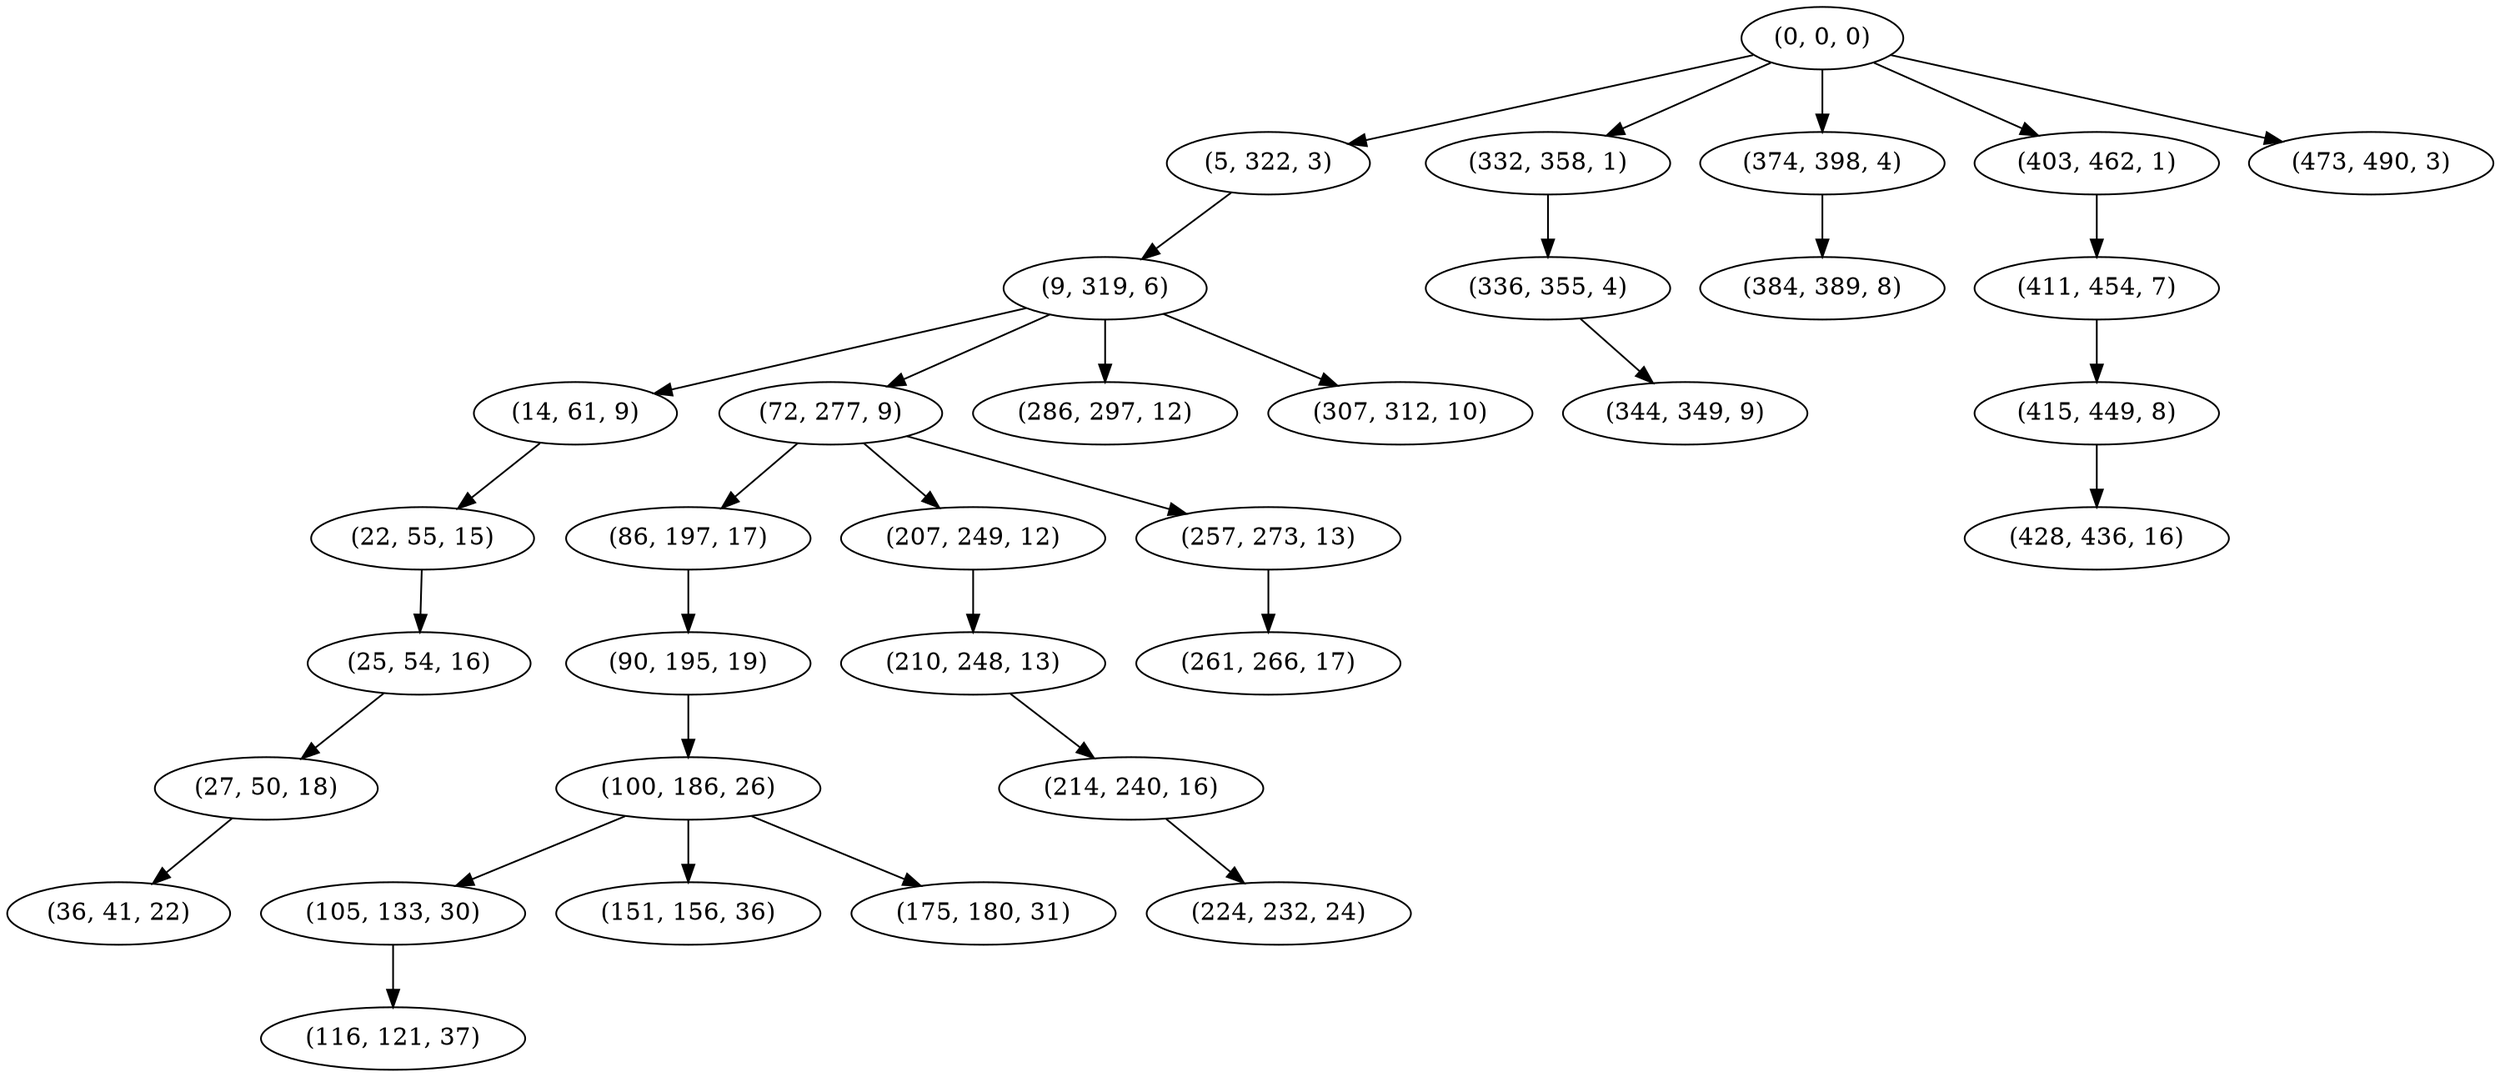 digraph tree {
    "(0, 0, 0)";
    "(5, 322, 3)";
    "(9, 319, 6)";
    "(14, 61, 9)";
    "(22, 55, 15)";
    "(25, 54, 16)";
    "(27, 50, 18)";
    "(36, 41, 22)";
    "(72, 277, 9)";
    "(86, 197, 17)";
    "(90, 195, 19)";
    "(100, 186, 26)";
    "(105, 133, 30)";
    "(116, 121, 37)";
    "(151, 156, 36)";
    "(175, 180, 31)";
    "(207, 249, 12)";
    "(210, 248, 13)";
    "(214, 240, 16)";
    "(224, 232, 24)";
    "(257, 273, 13)";
    "(261, 266, 17)";
    "(286, 297, 12)";
    "(307, 312, 10)";
    "(332, 358, 1)";
    "(336, 355, 4)";
    "(344, 349, 9)";
    "(374, 398, 4)";
    "(384, 389, 8)";
    "(403, 462, 1)";
    "(411, 454, 7)";
    "(415, 449, 8)";
    "(428, 436, 16)";
    "(473, 490, 3)";
    "(0, 0, 0)" -> "(5, 322, 3)";
    "(0, 0, 0)" -> "(332, 358, 1)";
    "(0, 0, 0)" -> "(374, 398, 4)";
    "(0, 0, 0)" -> "(403, 462, 1)";
    "(0, 0, 0)" -> "(473, 490, 3)";
    "(5, 322, 3)" -> "(9, 319, 6)";
    "(9, 319, 6)" -> "(14, 61, 9)";
    "(9, 319, 6)" -> "(72, 277, 9)";
    "(9, 319, 6)" -> "(286, 297, 12)";
    "(9, 319, 6)" -> "(307, 312, 10)";
    "(14, 61, 9)" -> "(22, 55, 15)";
    "(22, 55, 15)" -> "(25, 54, 16)";
    "(25, 54, 16)" -> "(27, 50, 18)";
    "(27, 50, 18)" -> "(36, 41, 22)";
    "(72, 277, 9)" -> "(86, 197, 17)";
    "(72, 277, 9)" -> "(207, 249, 12)";
    "(72, 277, 9)" -> "(257, 273, 13)";
    "(86, 197, 17)" -> "(90, 195, 19)";
    "(90, 195, 19)" -> "(100, 186, 26)";
    "(100, 186, 26)" -> "(105, 133, 30)";
    "(100, 186, 26)" -> "(151, 156, 36)";
    "(100, 186, 26)" -> "(175, 180, 31)";
    "(105, 133, 30)" -> "(116, 121, 37)";
    "(207, 249, 12)" -> "(210, 248, 13)";
    "(210, 248, 13)" -> "(214, 240, 16)";
    "(214, 240, 16)" -> "(224, 232, 24)";
    "(257, 273, 13)" -> "(261, 266, 17)";
    "(332, 358, 1)" -> "(336, 355, 4)";
    "(336, 355, 4)" -> "(344, 349, 9)";
    "(374, 398, 4)" -> "(384, 389, 8)";
    "(403, 462, 1)" -> "(411, 454, 7)";
    "(411, 454, 7)" -> "(415, 449, 8)";
    "(415, 449, 8)" -> "(428, 436, 16)";
}
